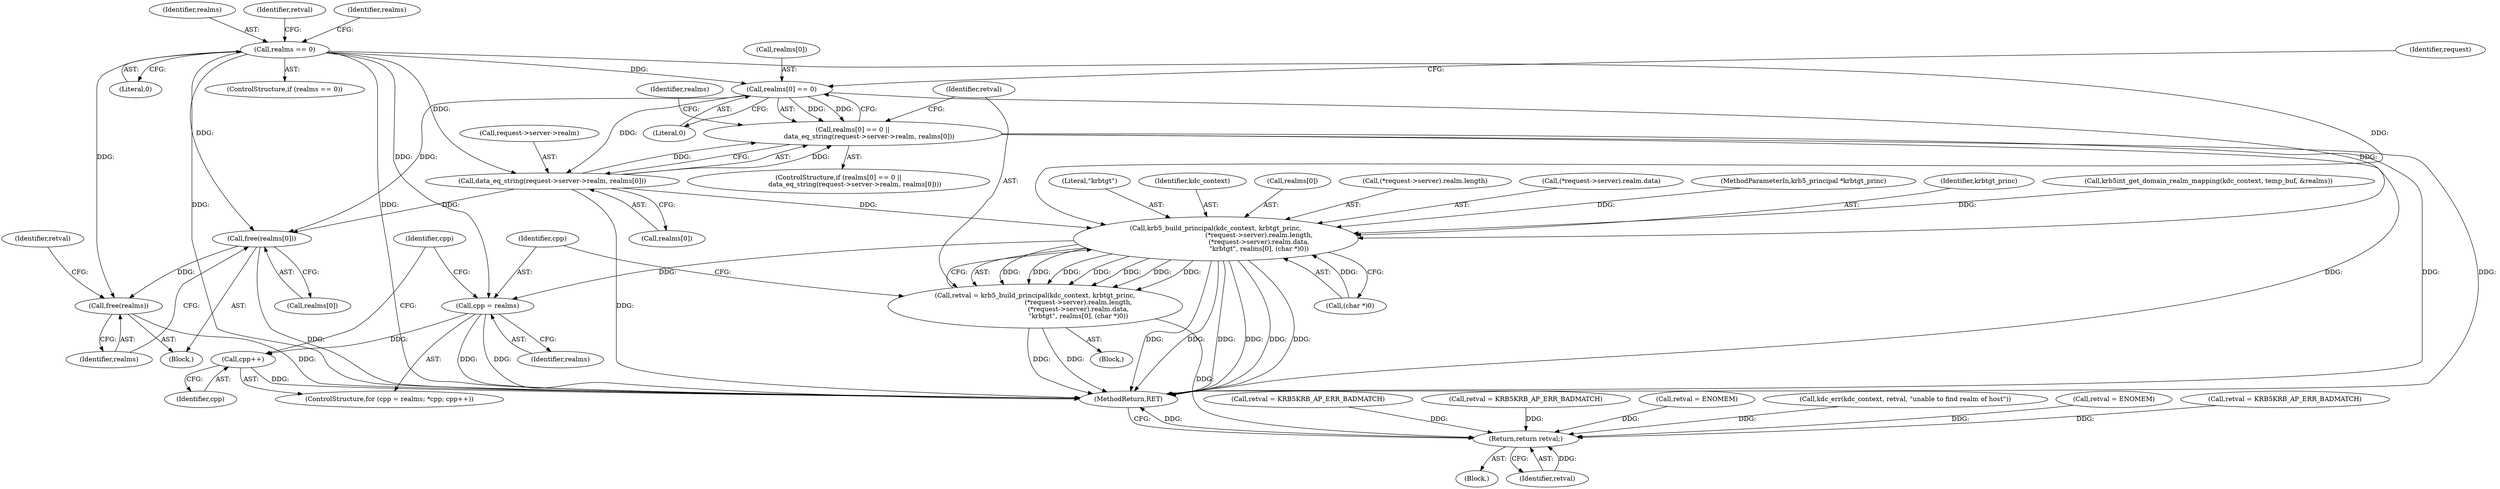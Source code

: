 digraph "0_krb5_8ee70ec63931d1e38567905387ab9b1d45734d81@pointer" {
"1000339" [label="(Call,realms[0] == 0)"];
"1000329" [label="(Call,realms == 0)"];
"1000338" [label="(Call,realms[0] == 0 ||\n                data_eq_string(request->server->realm, realms[0]))"];
"1000344" [label="(Call,data_eq_string(request->server->realm, realms[0]))"];
"1000354" [label="(Call,free(realms[0]))"];
"1000358" [label="(Call,free(realms))"];
"1000366" [label="(Call,krb5_build_principal(kdc_context, krbtgt_princ,\n                                          (*request->server).realm.length,\n                                          (*request->server).realm.data,\n                                          \"krbtgt\", realms[0], (char *)0))"];
"1000364" [label="(Call,retval = krb5_build_principal(kdc_context, krbtgt_princ,\n                                          (*request->server).realm.length,\n                                          (*request->server).realm.data,\n                                          \"krbtgt\", realms[0], (char *)0))"];
"1000406" [label="(Return,return retval;)"];
"1000393" [label="(Call,cpp = realms)"];
"1000398" [label="(Call,cpp++)"];
"1000385" [label="(Literal,\"krbtgt\")"];
"1000355" [label="(Call,realms[0])"];
"1000330" [label="(Identifier,realms)"];
"1000345" [label="(Call,request->server->realm)"];
"1000267" [label="(Block,)"];
"1000334" [label="(Identifier,retval)"];
"1000392" [label="(ControlStructure,for (cpp = realms; *cpp; cpp++))"];
"1000367" [label="(Identifier,kdc_context)"];
"1000331" [label="(Literal,0)"];
"1000386" [label="(Call,realms[0])"];
"1000360" [label="(Call,retval = KRB5KRB_AP_ERR_BADMATCH)"];
"1000398" [label="(Call,cpp++)"];
"1000109" [label="(Call,retval = KRB5KRB_AP_ERR_BADMATCH)"];
"1000181" [label="(Call,retval = ENOMEM)"];
"1000323" [label="(Call,kdc_err(kdc_context, retval, \"unable to find realm of host\"))"];
"1000340" [label="(Call,realms[0])"];
"1000369" [label="(Call,(*request->server).realm.length)"];
"1000353" [label="(Block,)"];
"1000359" [label="(Identifier,realms)"];
"1000406" [label="(Return,return retval;)"];
"1000337" [label="(ControlStructure,if (realms[0] == 0 ||\n                data_eq_string(request->server->realm, realms[0])))"];
"1000354" [label="(Call,free(realms[0]))"];
"1000393" [label="(Call,cpp = realms)"];
"1000341" [label="(Identifier,realms)"];
"1000107" [label="(Block,)"];
"1000344" [label="(Call,data_eq_string(request->server->realm, realms[0]))"];
"1000377" [label="(Call,(*request->server).realm.data)"];
"1000293" [label="(Call,retval = ENOMEM)"];
"1000106" [label="(MethodParameterIn,krb5_principal *krbtgt_princ)"];
"1000397" [label="(Identifier,cpp)"];
"1000407" [label="(Identifier,retval)"];
"1000347" [label="(Identifier,request)"];
"1000329" [label="(Call,realms == 0)"];
"1000350" [label="(Call,realms[0])"];
"1000338" [label="(Call,realms[0] == 0 ||\n                data_eq_string(request->server->realm, realms[0]))"];
"1000399" [label="(Identifier,cpp)"];
"1000358" [label="(Call,free(realms))"];
"1000365" [label="(Identifier,retval)"];
"1000368" [label="(Identifier,krbtgt_princ)"];
"1000408" [label="(MethodReturn,RET)"];
"1000343" [label="(Literal,0)"];
"1000313" [label="(Call,krb5int_get_domain_realm_mapping(kdc_context, temp_buf, &realms))"];
"1000333" [label="(Call,retval = KRB5KRB_AP_ERR_BADMATCH)"];
"1000361" [label="(Identifier,retval)"];
"1000339" [label="(Call,realms[0] == 0)"];
"1000356" [label="(Identifier,realms)"];
"1000394" [label="(Identifier,cpp)"];
"1000395" [label="(Identifier,realms)"];
"1000328" [label="(ControlStructure,if (realms == 0))"];
"1000389" [label="(Call,(char *)0)"];
"1000366" [label="(Call,krb5_build_principal(kdc_context, krbtgt_princ,\n                                          (*request->server).realm.length,\n                                          (*request->server).realm.data,\n                                          \"krbtgt\", realms[0], (char *)0))"];
"1000364" [label="(Call,retval = krb5_build_principal(kdc_context, krbtgt_princ,\n                                          (*request->server).realm.length,\n                                          (*request->server).realm.data,\n                                          \"krbtgt\", realms[0], (char *)0))"];
"1000339" -> "1000338"  [label="AST: "];
"1000339" -> "1000343"  [label="CFG: "];
"1000340" -> "1000339"  [label="AST: "];
"1000343" -> "1000339"  [label="AST: "];
"1000347" -> "1000339"  [label="CFG: "];
"1000338" -> "1000339"  [label="CFG: "];
"1000339" -> "1000338"  [label="DDG: "];
"1000339" -> "1000338"  [label="DDG: "];
"1000329" -> "1000339"  [label="DDG: "];
"1000339" -> "1000344"  [label="DDG: "];
"1000339" -> "1000354"  [label="DDG: "];
"1000339" -> "1000366"  [label="DDG: "];
"1000329" -> "1000328"  [label="AST: "];
"1000329" -> "1000331"  [label="CFG: "];
"1000330" -> "1000329"  [label="AST: "];
"1000331" -> "1000329"  [label="AST: "];
"1000334" -> "1000329"  [label="CFG: "];
"1000341" -> "1000329"  [label="CFG: "];
"1000329" -> "1000408"  [label="DDG: "];
"1000329" -> "1000408"  [label="DDG: "];
"1000329" -> "1000344"  [label="DDG: "];
"1000329" -> "1000354"  [label="DDG: "];
"1000329" -> "1000358"  [label="DDG: "];
"1000329" -> "1000366"  [label="DDG: "];
"1000329" -> "1000393"  [label="DDG: "];
"1000338" -> "1000337"  [label="AST: "];
"1000338" -> "1000344"  [label="CFG: "];
"1000344" -> "1000338"  [label="AST: "];
"1000356" -> "1000338"  [label="CFG: "];
"1000365" -> "1000338"  [label="CFG: "];
"1000338" -> "1000408"  [label="DDG: "];
"1000338" -> "1000408"  [label="DDG: "];
"1000338" -> "1000408"  [label="DDG: "];
"1000344" -> "1000338"  [label="DDG: "];
"1000344" -> "1000338"  [label="DDG: "];
"1000344" -> "1000350"  [label="CFG: "];
"1000345" -> "1000344"  [label="AST: "];
"1000350" -> "1000344"  [label="AST: "];
"1000344" -> "1000408"  [label="DDG: "];
"1000344" -> "1000354"  [label="DDG: "];
"1000344" -> "1000366"  [label="DDG: "];
"1000354" -> "1000353"  [label="AST: "];
"1000354" -> "1000355"  [label="CFG: "];
"1000355" -> "1000354"  [label="AST: "];
"1000359" -> "1000354"  [label="CFG: "];
"1000354" -> "1000408"  [label="DDG: "];
"1000354" -> "1000358"  [label="DDG: "];
"1000358" -> "1000353"  [label="AST: "];
"1000358" -> "1000359"  [label="CFG: "];
"1000359" -> "1000358"  [label="AST: "];
"1000361" -> "1000358"  [label="CFG: "];
"1000358" -> "1000408"  [label="DDG: "];
"1000366" -> "1000364"  [label="AST: "];
"1000366" -> "1000389"  [label="CFG: "];
"1000367" -> "1000366"  [label="AST: "];
"1000368" -> "1000366"  [label="AST: "];
"1000369" -> "1000366"  [label="AST: "];
"1000377" -> "1000366"  [label="AST: "];
"1000385" -> "1000366"  [label="AST: "];
"1000386" -> "1000366"  [label="AST: "];
"1000389" -> "1000366"  [label="AST: "];
"1000364" -> "1000366"  [label="CFG: "];
"1000366" -> "1000408"  [label="DDG: "];
"1000366" -> "1000408"  [label="DDG: "];
"1000366" -> "1000408"  [label="DDG: "];
"1000366" -> "1000408"  [label="DDG: "];
"1000366" -> "1000408"  [label="DDG: "];
"1000366" -> "1000408"  [label="DDG: "];
"1000366" -> "1000364"  [label="DDG: "];
"1000366" -> "1000364"  [label="DDG: "];
"1000366" -> "1000364"  [label="DDG: "];
"1000366" -> "1000364"  [label="DDG: "];
"1000366" -> "1000364"  [label="DDG: "];
"1000366" -> "1000364"  [label="DDG: "];
"1000366" -> "1000364"  [label="DDG: "];
"1000313" -> "1000366"  [label="DDG: "];
"1000106" -> "1000366"  [label="DDG: "];
"1000389" -> "1000366"  [label="DDG: "];
"1000366" -> "1000393"  [label="DDG: "];
"1000364" -> "1000267"  [label="AST: "];
"1000365" -> "1000364"  [label="AST: "];
"1000394" -> "1000364"  [label="CFG: "];
"1000364" -> "1000408"  [label="DDG: "];
"1000364" -> "1000408"  [label="DDG: "];
"1000364" -> "1000406"  [label="DDG: "];
"1000406" -> "1000107"  [label="AST: "];
"1000406" -> "1000407"  [label="CFG: "];
"1000407" -> "1000406"  [label="AST: "];
"1000408" -> "1000406"  [label="CFG: "];
"1000406" -> "1000408"  [label="DDG: "];
"1000407" -> "1000406"  [label="DDG: "];
"1000333" -> "1000406"  [label="DDG: "];
"1000360" -> "1000406"  [label="DDG: "];
"1000293" -> "1000406"  [label="DDG: "];
"1000181" -> "1000406"  [label="DDG: "];
"1000323" -> "1000406"  [label="DDG: "];
"1000109" -> "1000406"  [label="DDG: "];
"1000393" -> "1000392"  [label="AST: "];
"1000393" -> "1000395"  [label="CFG: "];
"1000394" -> "1000393"  [label="AST: "];
"1000395" -> "1000393"  [label="AST: "];
"1000397" -> "1000393"  [label="CFG: "];
"1000393" -> "1000408"  [label="DDG: "];
"1000393" -> "1000408"  [label="DDG: "];
"1000393" -> "1000398"  [label="DDG: "];
"1000398" -> "1000392"  [label="AST: "];
"1000398" -> "1000399"  [label="CFG: "];
"1000399" -> "1000398"  [label="AST: "];
"1000397" -> "1000398"  [label="CFG: "];
"1000398" -> "1000408"  [label="DDG: "];
}
